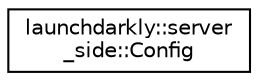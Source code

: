 digraph "Graphical Class Hierarchy"
{
 // LATEX_PDF_SIZE
  edge [fontname="Helvetica",fontsize="10",labelfontname="Helvetica",labelfontsize="10"];
  node [fontname="Helvetica",fontsize="10",shape=record];
  rankdir="LR";
  Node0 [label="launchdarkly::server\l_side::Config",height=0.2,width=0.4,color="black", fillcolor="white", style="filled",URL="$structlaunchdarkly_1_1server__side_1_1Config.html",tooltip=" "];
}
